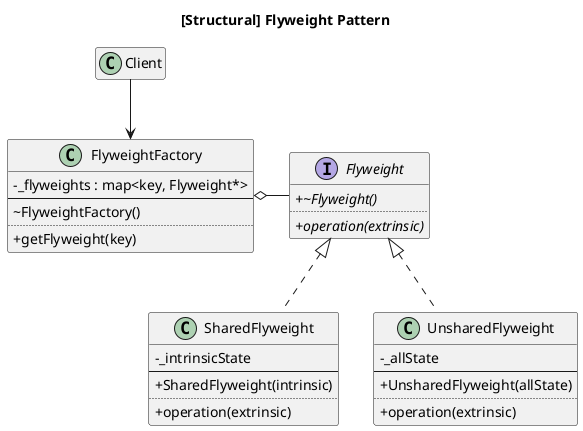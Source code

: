 ﻿@startuml
'!pragma layout smetana
'skin rose
skinparam classAttributeIconSize 0

title [Structural] Flyweight Pattern

class Client

class FlyweightFactory {
  - _flyweights : map<key, Flyweight*>
  --
  ~FlyweightFactory()
  ..
  + getFlyweight(key)
}

interface Flyweight {
  + {abstract} ~Flyweight()
  ..
  + {abstract} operation(extrinsic)
}
class SharedFlyweight {
  - _intrinsicState
  --
  + SharedFlyweight(intrinsic)
  ..
  + operation(extrinsic)
}
class UnsharedFlyweight {
  - _allState
  --
  + UnsharedFlyweight(allState)
  ..
  + operation(extrinsic)
}

Client --> FlyweightFactory
FlyweightFactory o- Flyweight
Flyweight <|.. SharedFlyweight
Flyweight <|.. UnsharedFlyweight

hide empty members

@enduml